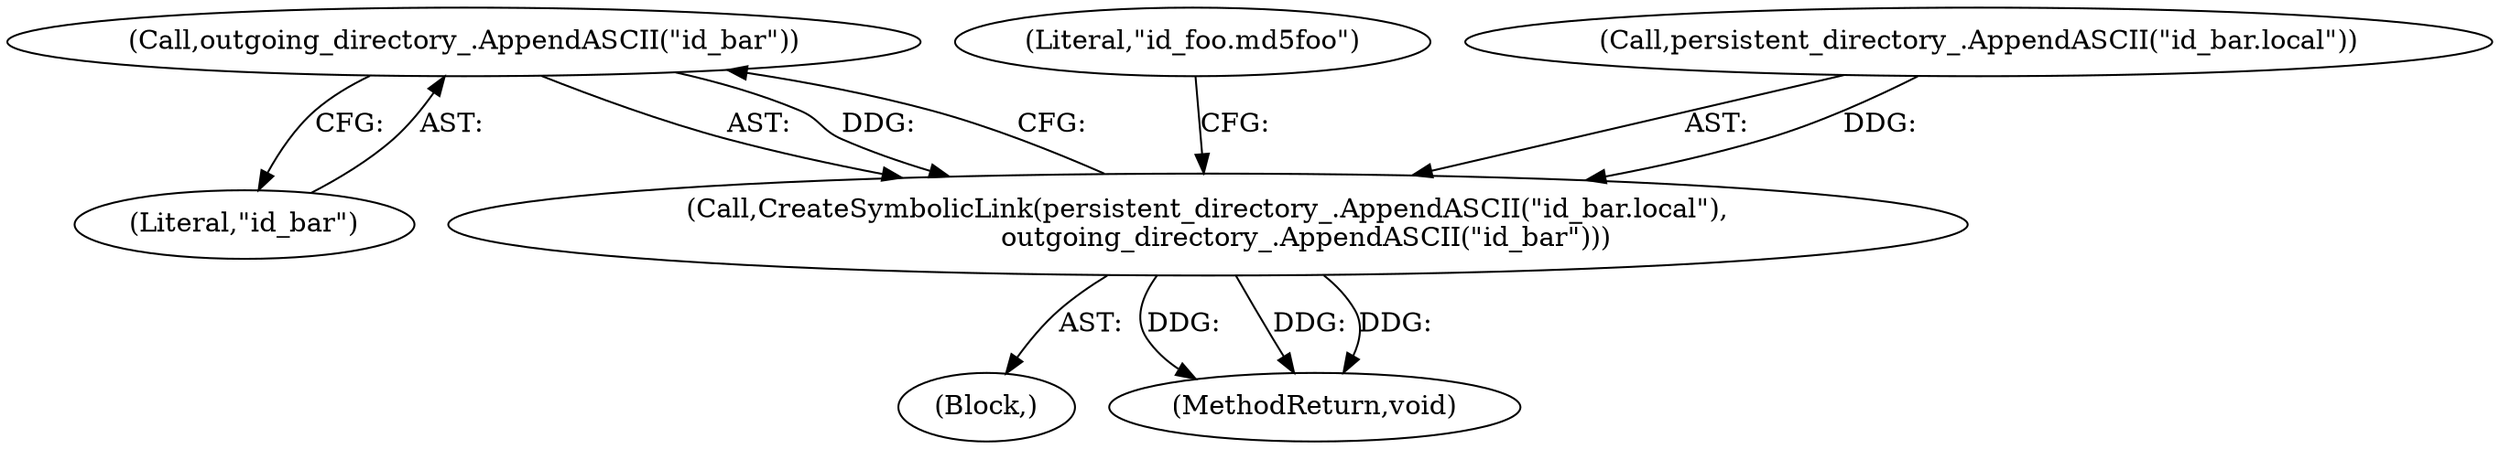 digraph "1_Chrome_baef1ffd73db183ca50c854e1779ed7f6e5100a8_10@del" {
"1000156" [label="(Call,outgoing_directory_.AppendASCII(\"id_bar\"))"];
"1000153" [label="(Call,CreateSymbolicLink(persistent_directory_.AppendASCII(\"id_bar.local\"),\n                       outgoing_directory_.AppendASCII(\"id_bar\")))"];
"1000101" [label="(Block,)"];
"1000160" [label="(Literal,\"id_foo.md5foo\")"];
"1000154" [label="(Call,persistent_directory_.AppendASCII(\"id_bar.local\"))"];
"1000153" [label="(Call,CreateSymbolicLink(persistent_directory_.AppendASCII(\"id_bar.local\"),\n                       outgoing_directory_.AppendASCII(\"id_bar\")))"];
"1000163" [label="(MethodReturn,void)"];
"1000156" [label="(Call,outgoing_directory_.AppendASCII(\"id_bar\"))"];
"1000157" [label="(Literal,\"id_bar\")"];
"1000156" -> "1000153"  [label="AST: "];
"1000156" -> "1000157"  [label="CFG: "];
"1000157" -> "1000156"  [label="AST: "];
"1000153" -> "1000156"  [label="CFG: "];
"1000156" -> "1000153"  [label="DDG: "];
"1000153" -> "1000101"  [label="AST: "];
"1000154" -> "1000153"  [label="AST: "];
"1000160" -> "1000153"  [label="CFG: "];
"1000153" -> "1000163"  [label="DDG: "];
"1000153" -> "1000163"  [label="DDG: "];
"1000153" -> "1000163"  [label="DDG: "];
"1000154" -> "1000153"  [label="DDG: "];
}
